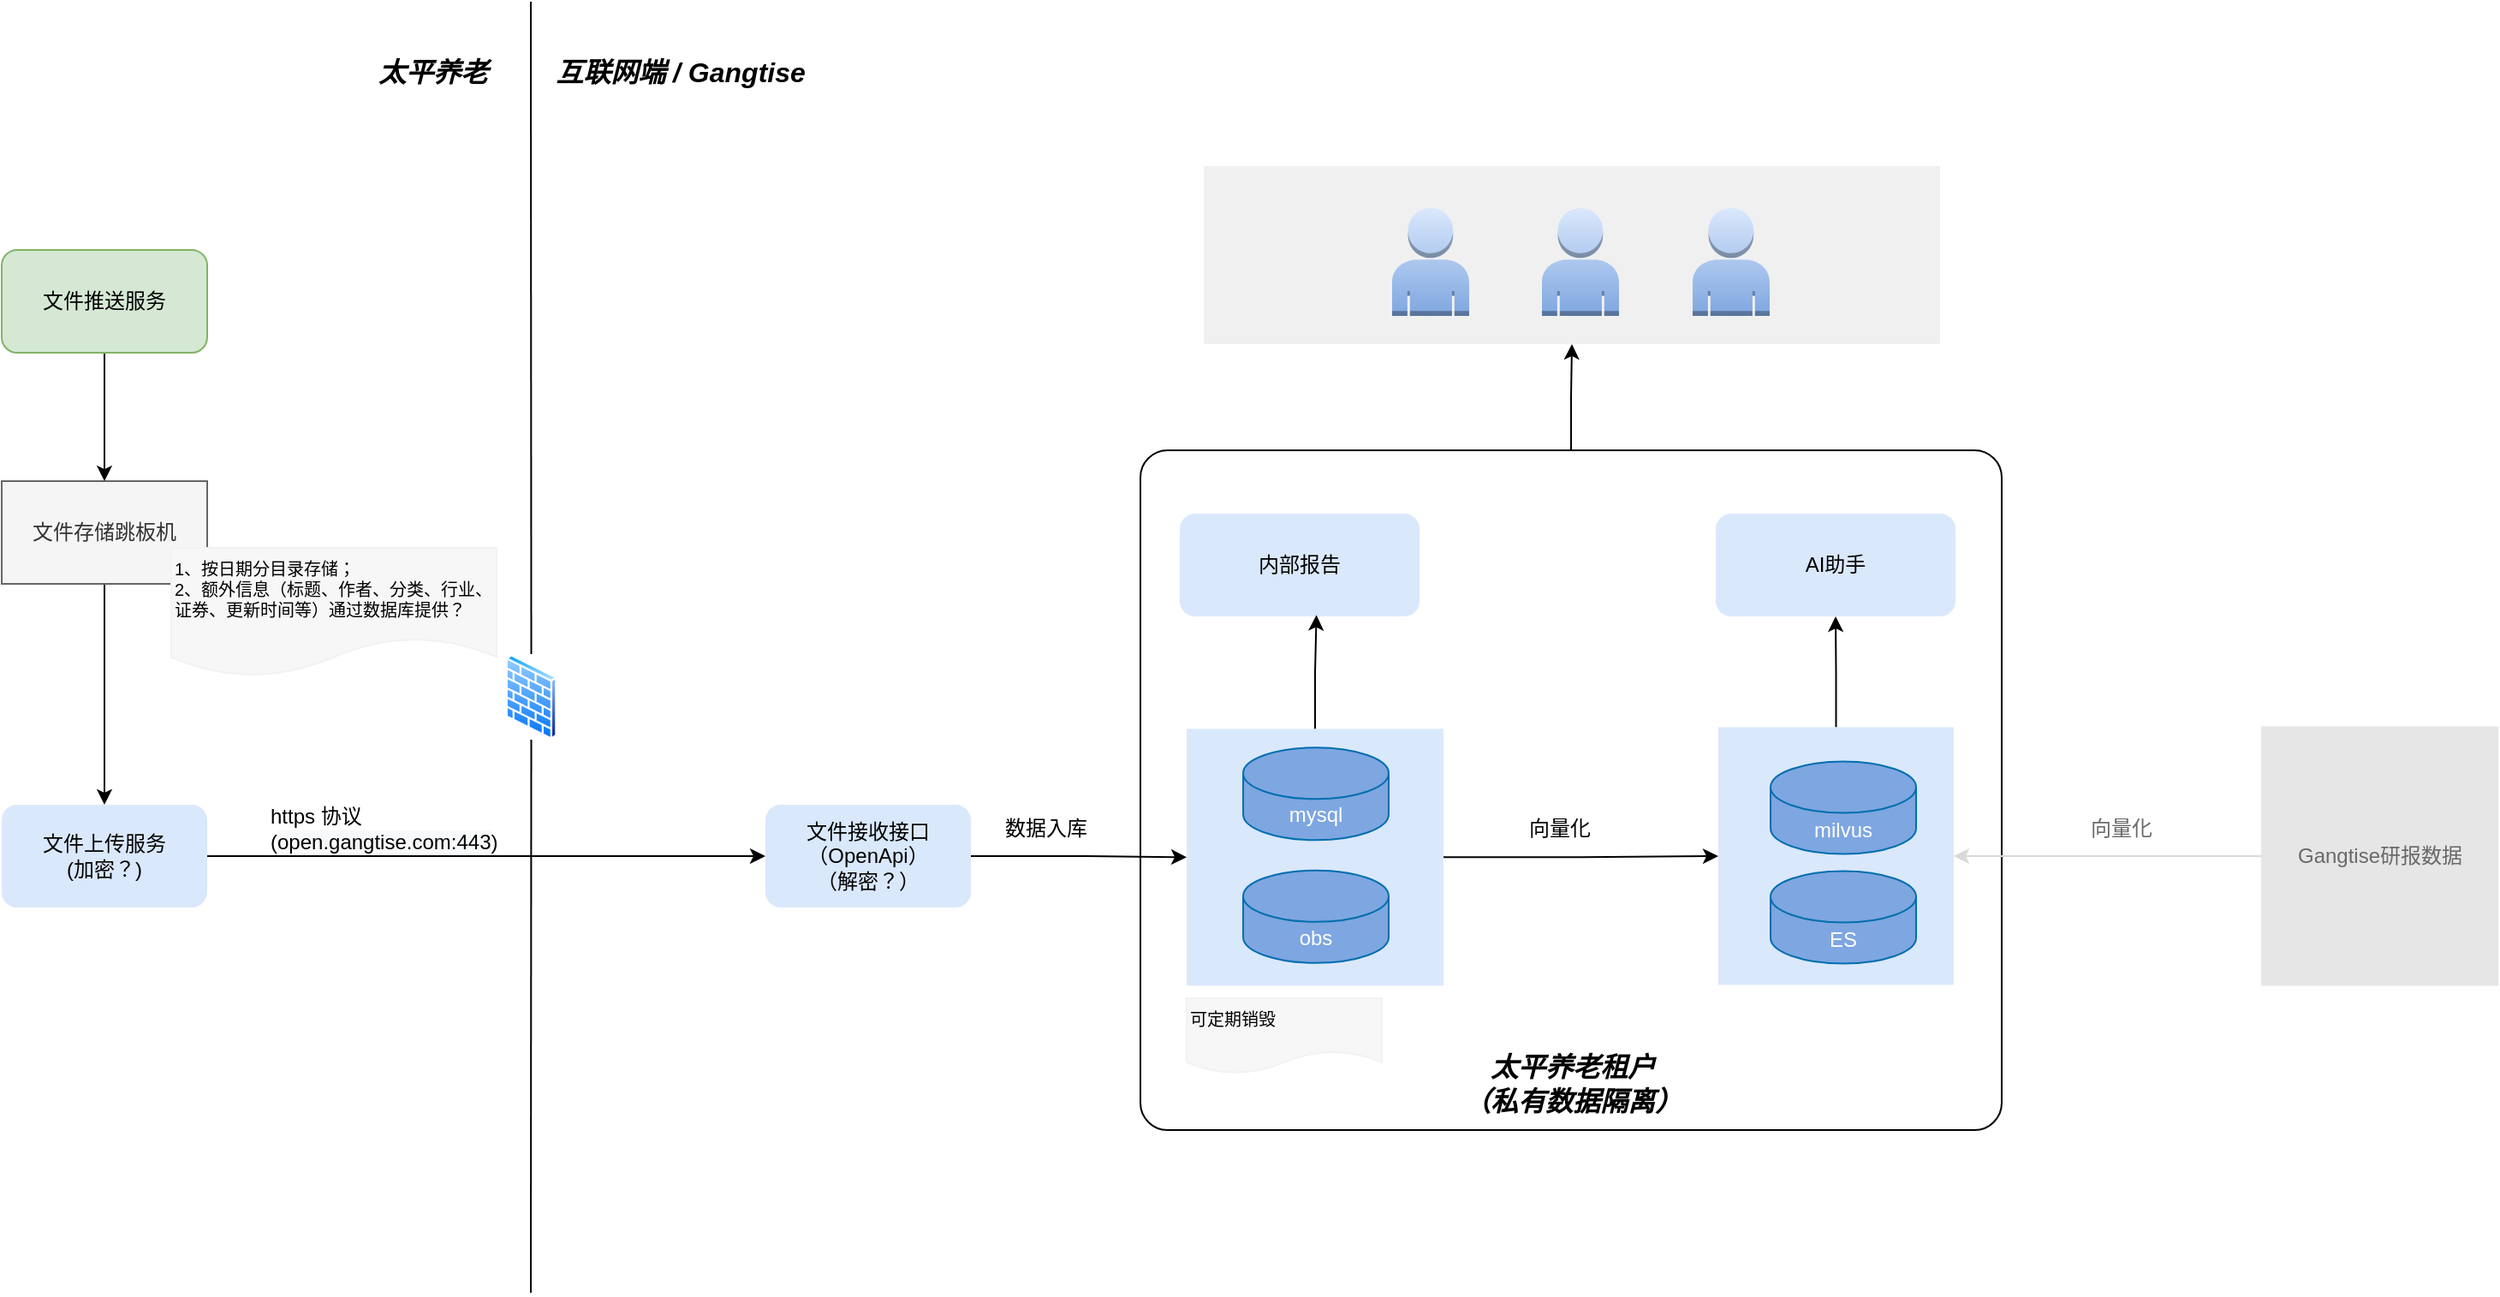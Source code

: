 <mxfile version="24.8.2">
  <diagram name="第 1 页" id="U4IAuHqMJG7AL6-bSId_">
    <mxGraphModel dx="1936" dy="868" grid="0" gridSize="10" guides="1" tooltips="1" connect="1" arrows="1" fold="1" page="0" pageScale="1" pageWidth="827" pageHeight="1169" math="0" shadow="0">
      <root>
        <mxCell id="0" />
        <mxCell id="1" parent="0" />
        <mxCell id="jtawM9_IdTwoaFk0VFE8-41" style="edgeStyle=orthogonalEdgeStyle;rounded=0;orthogonalLoop=1;jettySize=auto;html=1;entryX=0.5;entryY=1;entryDx=0;entryDy=0;" edge="1" parent="1" source="jtawM9_IdTwoaFk0VFE8-37" target="jtawM9_IdTwoaFk0VFE8-33">
          <mxGeometry relative="1" as="geometry" />
        </mxCell>
        <mxCell id="jtawM9_IdTwoaFk0VFE8-37" value="" style="rounded=1;whiteSpace=wrap;html=1;arcSize=4;" vertex="1" parent="1">
          <mxGeometry x="605" y="302" width="503" height="397" as="geometry" />
        </mxCell>
        <mxCell id="jtawM9_IdTwoaFk0VFE8-33" value="" style="rounded=0;whiteSpace=wrap;html=1;strokeColor=none;fillColor=#F0F0F0;" vertex="1" parent="1">
          <mxGeometry x="642" y="136" width="430" height="104" as="geometry" />
        </mxCell>
        <mxCell id="jtawM9_IdTwoaFk0VFE8-23" value="" style="rounded=0;whiteSpace=wrap;html=1;strokeColor=none;fillColor=#dae8fc;" vertex="1" parent="1">
          <mxGeometry x="632" y="464.63" width="150" height="150" as="geometry" />
        </mxCell>
        <mxCell id="jtawM9_IdTwoaFk0VFE8-25" style="edgeStyle=orthogonalEdgeStyle;rounded=0;orthogonalLoop=1;jettySize=auto;html=1;entryX=0.5;entryY=1;entryDx=0;entryDy=0;" edge="1" parent="1" source="jtawM9_IdTwoaFk0VFE8-18" target="jtawM9_IdTwoaFk0VFE8-16">
          <mxGeometry relative="1" as="geometry" />
        </mxCell>
        <mxCell id="jtawM9_IdTwoaFk0VFE8-18" value="" style="rounded=0;whiteSpace=wrap;html=1;strokeColor=none;fillColor=#dae8fc;" vertex="1" parent="1">
          <mxGeometry x="942.5" y="463.75" width="137.5" height="150.5" as="geometry" />
        </mxCell>
        <mxCell id="jtawM9_IdTwoaFk0VFE8-1" value="" style="endArrow=none;html=1;fontSize=12;" edge="1" parent="1" source="jtawM9_IdTwoaFk0VFE8-2">
          <mxGeometry width="50" height="50" relative="1" as="geometry">
            <mxPoint x="246.63" y="534" as="sourcePoint" />
            <mxPoint x="249" y="40" as="targetPoint" />
          </mxGeometry>
        </mxCell>
        <mxCell id="jtawM9_IdTwoaFk0VFE8-2" value="" style="aspect=fixed;perimeter=ellipsePerimeter;html=1;align=center;shadow=0;dashed=0;spacingTop=3;image;image=img/lib/active_directory/firewall.svg;fontSize=12;" vertex="1" parent="1">
          <mxGeometry x="234" y="421" width="30.5" height="50" as="geometry" />
        </mxCell>
        <mxCell id="jtawM9_IdTwoaFk0VFE8-3" value="" style="endArrow=none;html=1;" edge="1" parent="1" target="jtawM9_IdTwoaFk0VFE8-2">
          <mxGeometry width="50" height="50" relative="1" as="geometry">
            <mxPoint x="249" y="794" as="sourcePoint" />
            <mxPoint x="246.63" y="164" as="targetPoint" />
          </mxGeometry>
        </mxCell>
        <mxCell id="jtawM9_IdTwoaFk0VFE8-4" value="太平养老" style="text;html=1;strokeColor=none;fillColor=none;align=center;verticalAlign=middle;whiteSpace=wrap;rounded=0;dashed=1;dashPattern=1 1;fontSize=16;fontStyle=3" vertex="1" parent="1">
          <mxGeometry x="150" y="71" width="84" height="20" as="geometry" />
        </mxCell>
        <mxCell id="jtawM9_IdTwoaFk0VFE8-5" value="互联网端 / Gangtise" style="text;html=1;strokeColor=none;fillColor=none;align=center;verticalAlign=middle;whiteSpace=wrap;rounded=0;dashed=1;dashPattern=1 1;fontSize=16;fontStyle=3" vertex="1" parent="1">
          <mxGeometry x="251" y="71" width="170.75" height="20" as="geometry" />
        </mxCell>
        <mxCell id="jtawM9_IdTwoaFk0VFE8-13" style="edgeStyle=orthogonalEdgeStyle;rounded=0;orthogonalLoop=1;jettySize=auto;html=1;" edge="1" parent="1" source="jtawM9_IdTwoaFk0VFE8-6" target="jtawM9_IdTwoaFk0VFE8-9">
          <mxGeometry relative="1" as="geometry" />
        </mxCell>
        <mxCell id="jtawM9_IdTwoaFk0VFE8-6" value="&lt;div&gt;文件上传服务&lt;/div&gt;&lt;div&gt;(加密？)&lt;br&gt;&lt;/div&gt;" style="rounded=1;whiteSpace=wrap;html=1;fillColor=#dae8fc;strokeColor=none;" vertex="1" parent="1">
          <mxGeometry x="-60" y="509" width="120" height="60" as="geometry" />
        </mxCell>
        <mxCell id="jtawM9_IdTwoaFk0VFE8-12" style="edgeStyle=orthogonalEdgeStyle;rounded=0;orthogonalLoop=1;jettySize=auto;html=1;entryX=0.5;entryY=0;entryDx=0;entryDy=0;" edge="1" parent="1" source="jtawM9_IdTwoaFk0VFE8-8" target="jtawM9_IdTwoaFk0VFE8-6">
          <mxGeometry relative="1" as="geometry" />
        </mxCell>
        <mxCell id="jtawM9_IdTwoaFk0VFE8-8" value="文件存储跳板机" style="rounded=0;whiteSpace=wrap;html=1;fillColor=#f5f5f5;strokeColor=#666666;fontColor=#333333;" vertex="1" parent="1">
          <mxGeometry x="-60" y="320" width="120" height="60" as="geometry" />
        </mxCell>
        <mxCell id="jtawM9_IdTwoaFk0VFE8-15" style="edgeStyle=orthogonalEdgeStyle;rounded=0;orthogonalLoop=1;jettySize=auto;html=1;entryX=0;entryY=0.5;entryDx=0;entryDy=0;" edge="1" parent="1" source="jtawM9_IdTwoaFk0VFE8-9" target="jtawM9_IdTwoaFk0VFE8-23">
          <mxGeometry relative="1" as="geometry" />
        </mxCell>
        <mxCell id="jtawM9_IdTwoaFk0VFE8-9" value="&lt;div&gt;文件接收接口&lt;/div&gt;&lt;div&gt;（OpenApi）&lt;br&gt;&lt;/div&gt;&lt;div&gt;（解密？）&lt;br&gt;&lt;/div&gt;" style="rounded=1;whiteSpace=wrap;html=1;fillColor=#dae8fc;strokeColor=none;" vertex="1" parent="1">
          <mxGeometry x="386" y="509" width="120" height="60" as="geometry" />
        </mxCell>
        <mxCell id="jtawM9_IdTwoaFk0VFE8-11" style="edgeStyle=orthogonalEdgeStyle;rounded=0;orthogonalLoop=1;jettySize=auto;html=1;" edge="1" parent="1" source="jtawM9_IdTwoaFk0VFE8-10" target="jtawM9_IdTwoaFk0VFE8-8">
          <mxGeometry relative="1" as="geometry" />
        </mxCell>
        <mxCell id="jtawM9_IdTwoaFk0VFE8-10" value="文件推送服务" style="rounded=1;whiteSpace=wrap;html=1;fillColor=#d5e8d4;strokeColor=#82b366;" vertex="1" parent="1">
          <mxGeometry x="-60" y="185" width="120" height="60" as="geometry" />
        </mxCell>
        <mxCell id="jtawM9_IdTwoaFk0VFE8-21" style="edgeStyle=orthogonalEdgeStyle;rounded=0;orthogonalLoop=1;jettySize=auto;html=1;entryX=0;entryY=0.5;entryDx=0;entryDy=0;" edge="1" parent="1" source="jtawM9_IdTwoaFk0VFE8-23" target="jtawM9_IdTwoaFk0VFE8-18">
          <mxGeometry relative="1" as="geometry" />
        </mxCell>
        <mxCell id="jtawM9_IdTwoaFk0VFE8-14" value="&lt;div&gt;内部报告&lt;/div&gt;" style="rounded=1;whiteSpace=wrap;html=1;strokeColor=none;fillColor=#dae8fc;" vertex="1" parent="1">
          <mxGeometry x="628" y="339" width="140" height="60" as="geometry" />
        </mxCell>
        <mxCell id="jtawM9_IdTwoaFk0VFE8-16" value="&lt;div&gt;AI助手&lt;/div&gt;" style="rounded=1;whiteSpace=wrap;html=1;strokeColor=none;fillColor=#dae8fc;" vertex="1" parent="1">
          <mxGeometry x="941" y="339" width="140" height="60" as="geometry" />
        </mxCell>
        <mxCell id="jtawM9_IdTwoaFk0VFE8-17" value="milvus" style="shape=cylinder3;whiteSpace=wrap;html=1;boundedLbl=1;backgroundOutline=1;size=15;fillColor=#7EA6E0;strokeColor=#006EAF;fontColor=#ffffff;" vertex="1" parent="1">
          <mxGeometry x="973" y="483.75" width="85" height="54" as="geometry" />
        </mxCell>
        <mxCell id="jtawM9_IdTwoaFk0VFE8-19" value="ES" style="shape=cylinder3;whiteSpace=wrap;html=1;boundedLbl=1;backgroundOutline=1;size=15;fillColor=#7EA6E0;strokeColor=#006EAF;fontColor=#ffffff;" vertex="1" parent="1">
          <mxGeometry x="973" y="547.75" width="85" height="54" as="geometry" />
        </mxCell>
        <mxCell id="jtawM9_IdTwoaFk0VFE8-20" value="obs" style="shape=cylinder3;whiteSpace=wrap;html=1;boundedLbl=1;backgroundOutline=1;size=15;fillColor=#7EA6E0;strokeColor=#006EAF;fontColor=#ffffff;" vertex="1" parent="1">
          <mxGeometry x="665" y="547.38" width="85" height="54" as="geometry" />
        </mxCell>
        <mxCell id="jtawM9_IdTwoaFk0VFE8-22" value="mysql" style="shape=cylinder3;whiteSpace=wrap;html=1;boundedLbl=1;backgroundOutline=1;size=15;fillColor=#7EA6E0;strokeColor=#006EAF;fontColor=#ffffff;" vertex="1" parent="1">
          <mxGeometry x="665" y="475.63" width="85" height="54" as="geometry" />
        </mxCell>
        <mxCell id="jtawM9_IdTwoaFk0VFE8-24" style="edgeStyle=orthogonalEdgeStyle;rounded=0;orthogonalLoop=1;jettySize=auto;html=1;entryX=0.57;entryY=0.988;entryDx=0;entryDy=0;entryPerimeter=0;" edge="1" parent="1" source="jtawM9_IdTwoaFk0VFE8-23" target="jtawM9_IdTwoaFk0VFE8-14">
          <mxGeometry relative="1" as="geometry" />
        </mxCell>
        <mxCell id="jtawM9_IdTwoaFk0VFE8-26" value="数据入库" style="text;html=1;align=center;verticalAlign=middle;whiteSpace=wrap;rounded=0;" vertex="1" parent="1">
          <mxGeometry x="520" y="507.75" width="60" height="30" as="geometry" />
        </mxCell>
        <mxCell id="jtawM9_IdTwoaFk0VFE8-27" value="向量化" style="text;html=1;align=center;verticalAlign=middle;whiteSpace=wrap;rounded=0;" vertex="1" parent="1">
          <mxGeometry x="820" y="507.75" width="60" height="30" as="geometry" />
        </mxCell>
        <mxCell id="jtawM9_IdTwoaFk0VFE8-28" value="&lt;div style=&quot;font-size: 10px;&quot;&gt;1、按日期分目录存储；&lt;/div&gt;&lt;div style=&quot;font-size: 10px;&quot;&gt;2、额外信息（标题、作者、分类、行业、证券、更新时间等）通过数据库提供？&lt;/div&gt;" style="shape=document;whiteSpace=wrap;html=1;boundedLbl=1;align=left;verticalAlign=top;strokeColor=#F2F2F2;fillColor=#F7F7F7;fontSize=10;" vertex="1" parent="1">
          <mxGeometry x="39" y="359" width="190" height="75" as="geometry" />
        </mxCell>
        <mxCell id="jtawM9_IdTwoaFk0VFE8-29" value="可定期销毁" style="shape=document;whiteSpace=wrap;html=1;boundedLbl=1;align=left;verticalAlign=top;strokeColor=#F2F2F2;fillColor=#F7F7F7;fontSize=10;" vertex="1" parent="1">
          <mxGeometry x="632" y="622" width="114" height="44" as="geometry" />
        </mxCell>
        <mxCell id="jtawM9_IdTwoaFk0VFE8-30" value="" style="outlineConnect=0;dashed=0;verticalLabelPosition=bottom;verticalAlign=top;align=center;html=1;shape=mxgraph.aws3.user;fillColor=#dae8fc;strokeColor=#6c8ebf;gradientColor=#7ea6e0;" vertex="1" parent="1">
          <mxGeometry x="839.5" y="160.5" width="45" height="63" as="geometry" />
        </mxCell>
        <mxCell id="jtawM9_IdTwoaFk0VFE8-31" value="" style="outlineConnect=0;dashed=0;verticalLabelPosition=bottom;verticalAlign=top;align=center;html=1;shape=mxgraph.aws3.user;fillColor=#dae8fc;strokeColor=#6c8ebf;gradientColor=#7ea6e0;" vertex="1" parent="1">
          <mxGeometry x="752" y="160.5" width="45" height="63" as="geometry" />
        </mxCell>
        <mxCell id="jtawM9_IdTwoaFk0VFE8-32" value="" style="outlineConnect=0;dashed=0;verticalLabelPosition=bottom;verticalAlign=top;align=center;html=1;shape=mxgraph.aws3.user;fillColor=#dae8fc;strokeColor=#6c8ebf;gradientColor=#7ea6e0;" vertex="1" parent="1">
          <mxGeometry x="927.5" y="160.5" width="45" height="63" as="geometry" />
        </mxCell>
        <mxCell id="jtawM9_IdTwoaFk0VFE8-35" style="edgeStyle=orthogonalEdgeStyle;rounded=0;orthogonalLoop=1;jettySize=auto;html=1;entryX=1;entryY=0.5;entryDx=0;entryDy=0;strokeColor=#D9D9D9;" edge="1" parent="1" source="jtawM9_IdTwoaFk0VFE8-34" target="jtawM9_IdTwoaFk0VFE8-18">
          <mxGeometry relative="1" as="geometry" />
        </mxCell>
        <mxCell id="jtawM9_IdTwoaFk0VFE8-34" value="Gangtise研报数据" style="rounded=0;whiteSpace=wrap;html=1;strokeColor=#E6E6E6;fillColor=#E6E6E6;fontColor=#696969;" vertex="1" parent="1">
          <mxGeometry x="1260" y="463.75" width="137.5" height="150.5" as="geometry" />
        </mxCell>
        <mxCell id="jtawM9_IdTwoaFk0VFE8-36" value="向量化" style="text;html=1;align=center;verticalAlign=middle;whiteSpace=wrap;rounded=0;fontColor=#696969;" vertex="1" parent="1">
          <mxGeometry x="1148" y="507.75" width="60" height="30" as="geometry" />
        </mxCell>
        <mxCell id="jtawM9_IdTwoaFk0VFE8-38" value="&lt;div&gt;太平养老租户&lt;/div&gt;&lt;div&gt;（私有数据隔离）&lt;br&gt;&lt;/div&gt;" style="text;html=1;strokeColor=none;fillColor=none;align=center;verticalAlign=middle;whiteSpace=wrap;rounded=0;dashed=1;dashPattern=1 1;fontSize=16;fontStyle=3" vertex="1" parent="1">
          <mxGeometry x="771.75" y="662" width="170.75" height="20" as="geometry" />
        </mxCell>
        <mxCell id="jtawM9_IdTwoaFk0VFE8-40" value="&lt;div&gt;https 协议&lt;br&gt;&lt;/div&gt;&lt;div&gt;(&lt;span style=&quot;color: rgb(0, 0, 0); font-family: Helvetica; font-size: 12px; font-style: normal; font-variant-ligatures: normal; font-variant-caps: normal; font-weight: 400; letter-spacing: normal; text-indent: 0px; text-transform: none; white-space: nowrap; word-spacing: 0px; -webkit-text-stroke-width: 0px; background-color: rgb(248, 249, 250); text-decoration-thickness: initial; text-decoration-style: initial; text-decoration-color: initial; display: inline !important; float: none;&quot;&gt;open.gangtise.com:443&lt;/span&gt;)&lt;/div&gt;" style="text;html=1;align=left;verticalAlign=middle;whiteSpace=wrap;rounded=0;" vertex="1" parent="1">
          <mxGeometry x="95" y="507.75" width="60" height="30" as="geometry" />
        </mxCell>
      </root>
    </mxGraphModel>
  </diagram>
</mxfile>
